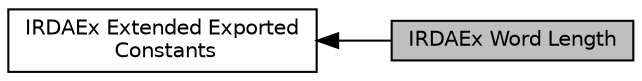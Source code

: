 digraph "IRDAEx Word Length"
{
  edge [fontname="Helvetica",fontsize="10",labelfontname="Helvetica",labelfontsize="10"];
  node [fontname="Helvetica",fontsize="10",shape=record];
  rankdir=LR;
  Node0 [label="IRDAEx Word Length",height=0.2,width=0.4,color="black", fillcolor="grey75", style="filled", fontcolor="black"];
  Node1 [label="IRDAEx Extended Exported\l Constants",height=0.2,width=0.4,color="black", fillcolor="white", style="filled",URL="$group___i_r_d_a_ex___extended___exported___constants.html"];
  Node1->Node0 [shape=plaintext, dir="back", style="solid"];
}
